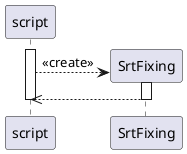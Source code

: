 @startuml
activate script

script --> SrtFixing **: <<create>>
activate SrtFixing


deactivate SrtFixing
script <<-- SrtFixing --

deactivate script

@enduml
